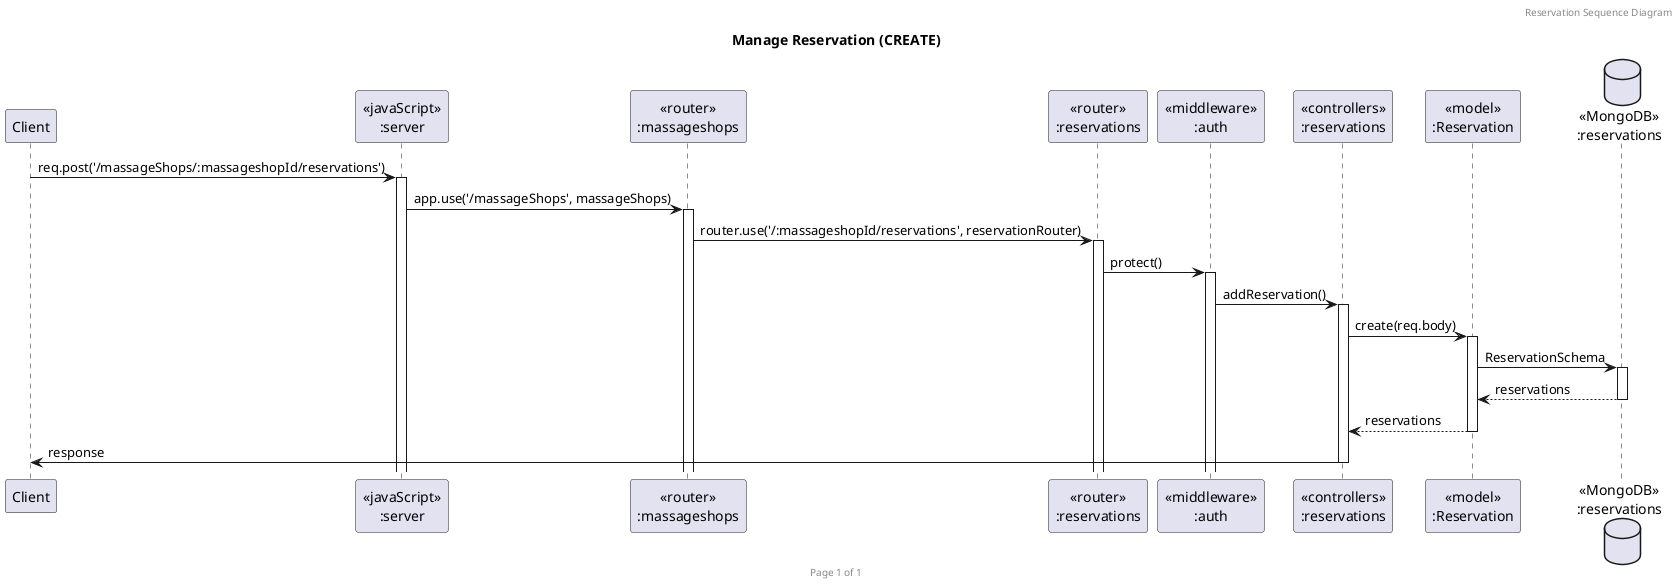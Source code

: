 @startuml Manage Reservation (CREATE)

header Reservation Sequence Diagram
footer Page %page% of %lastpage%
title "Manage Reservation (CREATE)"

participant "Client" as client
participant "<<javaScript>>\n:server" as server
participant "<<router>>\n:massageshops" as routerMassageShops
participant "<<router>>\n:reservations" as routerReservations
participant "<<middleware>>\n:auth" as middleware
participant "<<controllers>>\n:reservations" as controllersReservations
participant "<<model>>\n:Reservation" as modelReservation
database "<<MongoDB>>\n:reservations" as ReservationsDatabase

client->server ++:req.post('/massageShops/:massageshopId/reservations')
server->routerMassageShops ++:app.use('/massageShops', massageShops)
routerMassageShops -> routerReservations ++: router.use('/:massageshopId/reservations', reservationRouter)
routerReservations -> middleware ++: protect()
middleware -> controllersReservations ++:addReservation()
controllersReservations -> modelReservation ++: create(req.body)
modelReservation ->ReservationsDatabase ++: ReservationSchema
ReservationsDatabase --> modelReservation --: reservations
controllersReservations <-- modelReservation --:reservations
controllersReservations->client --:response

@enduml
